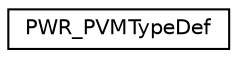 digraph "Graphical Class Hierarchy"
{
 // LATEX_PDF_SIZE
  edge [fontname="Helvetica",fontsize="10",labelfontname="Helvetica",labelfontsize="10"];
  node [fontname="Helvetica",fontsize="10",shape=record];
  rankdir="LR";
  Node0 [label="PWR_PVMTypeDef",height=0.2,width=0.4,color="black", fillcolor="white", style="filled",URL="$structPWR__PVMTypeDef.html",tooltip="PWR PVM configuration structure definition."];
}
